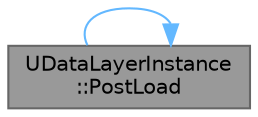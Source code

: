 digraph "UDataLayerInstance::PostLoad"
{
 // INTERACTIVE_SVG=YES
 // LATEX_PDF_SIZE
  bgcolor="transparent";
  edge [fontname=Helvetica,fontsize=10,labelfontname=Helvetica,labelfontsize=10];
  node [fontname=Helvetica,fontsize=10,shape=box,height=0.2,width=0.4];
  rankdir="RL";
  Node1 [id="Node000001",label="UDataLayerInstance\l::PostLoad",height=0.2,width=0.4,color="gray40", fillcolor="grey60", style="filled", fontcolor="black",tooltip="Do any object-specific cleanup required immediately after loading an object."];
  Node1 -> Node1 [id="edge1_Node000001_Node000001",dir="back",color="steelblue1",style="solid",tooltip=" "];
}
